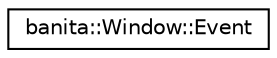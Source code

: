 digraph "Graphical Class Hierarchy"
{
 // LATEX_PDF_SIZE
  edge [fontname="Helvetica",fontsize="10",labelfontname="Helvetica",labelfontsize="10"];
  node [fontname="Helvetica",fontsize="10",shape=record];
  rankdir="LR";
  Node0 [label="banita::Window::Event",height=0.2,width=0.4,color="black", fillcolor="white", style="filled",URL="$d5/ded/structbanita_1_1_window_1_1_event.html",tooltip=" "];
}

